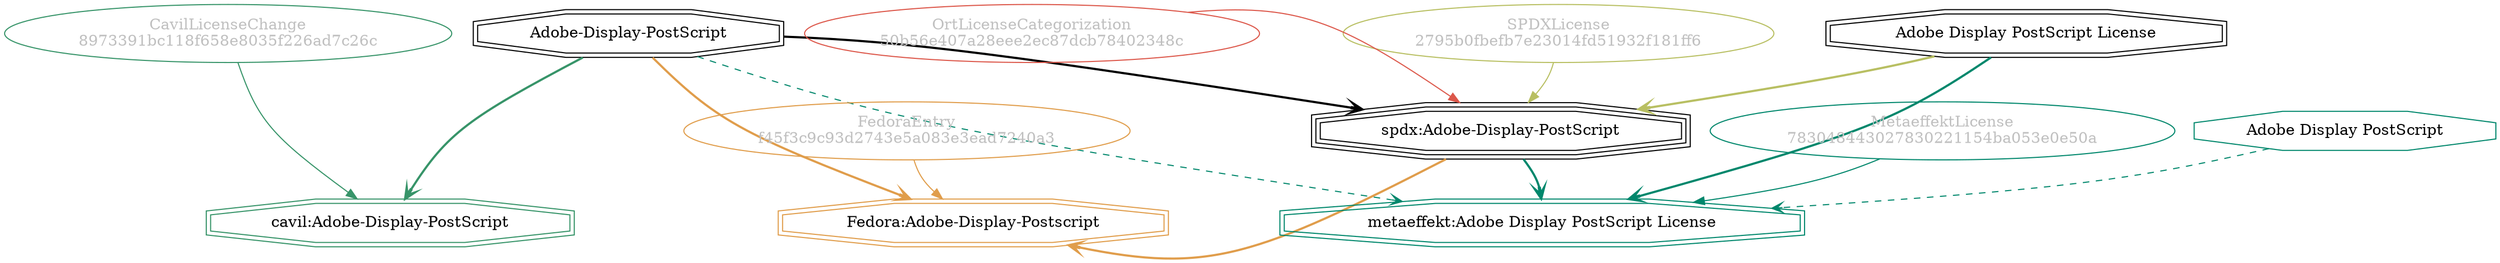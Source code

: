 strict digraph {
    node [shape=box];
    graph [splines=curved];
    241 [label="SPDXLicense\n2795b0fbefb7e23014fd51932f181ff6"
        ,fontcolor=gray
        ,color="#b8bf62"
        ,fillcolor="beige;1"
        ,shape=ellipse];
    242 [label="spdx:Adobe-Display-PostScript"
        ,shape=tripleoctagon];
    243 [label="Adobe-Display-PostScript"
        ,shape=doubleoctagon];
    244 [label="Adobe Display PostScript License"
        ,shape=doubleoctagon];
    5865 [label="FedoraEntry\nf45f3c9c93d2743e5a083e3ead7240a3"
         ,fontcolor=gray
         ,color="#e09d4b"
         ,fillcolor="beige;1"
         ,shape=ellipse];
    5866 [label="Fedora:Adobe-Display-Postscript"
         ,color="#e09d4b"
         ,shape=doubleoctagon];
    28599 [label="OrtLicenseCategorization\n50b56e407a28eee2ec87dcb78402348c"
          ,fontcolor=gray
          ,color="#dc574a"
          ,fillcolor="beige;1"
          ,shape=ellipse];
    36411 [label="CavilLicenseChange\n8973391bc118f658e8035f226ad7c26c"
          ,fontcolor=gray
          ,color="#379469"
          ,fillcolor="beige;1"
          ,shape=ellipse];
    36412 [label="cavil:Adobe-Display-PostScript"
          ,color="#379469"
          ,shape=doubleoctagon];
    39068 [label="MetaeffektLicense\n783048443027830221154ba053e0e50a"
          ,fontcolor=gray
          ,color="#00876c"
          ,fillcolor="beige;1"
          ,shape=ellipse];
    39069 [label="metaeffekt:Adobe Display PostScript License"
          ,color="#00876c"
          ,shape=doubleoctagon];
    39070 [label="Adobe Display PostScript"
          ,color="#00876c"
          ,shape=octagon];
    241 -> 242 [weight=0.5
               ,color="#b8bf62"];
    242 -> 5866 [style=bold
                ,arrowhead=vee
                ,weight=0.7
                ,color="#e09d4b"];
    242 -> 39069 [style=bold
                 ,arrowhead=vee
                 ,weight=0.7
                 ,color="#00876c"];
    243 -> 242 [style=bold
               ,arrowhead=vee
               ,weight=0.7];
    243 -> 5866 [style=bold
                ,arrowhead=vee
                ,weight=0.7
                ,color="#e09d4b"];
    243 -> 36412 [style=bold
                 ,arrowhead=vee
                 ,weight=0.7
                 ,color="#379469"];
    243 -> 36412 [style=bold
                 ,arrowhead=vee
                 ,weight=0.7
                 ,color="#379469"];
    243 -> 39069 [style=dashed
                 ,arrowhead=vee
                 ,weight=0.5
                 ,color="#00876c"];
    244 -> 242 [style=bold
               ,arrowhead=vee
               ,weight=0.7
               ,color="#b8bf62"];
    244 -> 39069 [style=bold
                 ,arrowhead=vee
                 ,weight=0.7
                 ,color="#00876c"];
    5865 -> 5866 [weight=0.5
                 ,color="#e09d4b"];
    28599 -> 242 [weight=0.5
                 ,color="#dc574a"];
    36411 -> 36412 [weight=0.5
                   ,color="#379469"];
    39068 -> 39069 [weight=0.5
                   ,color="#00876c"];
    39070 -> 39069 [style=dashed
                   ,arrowhead=vee
                   ,weight=0.5
                   ,color="#00876c"];
}
